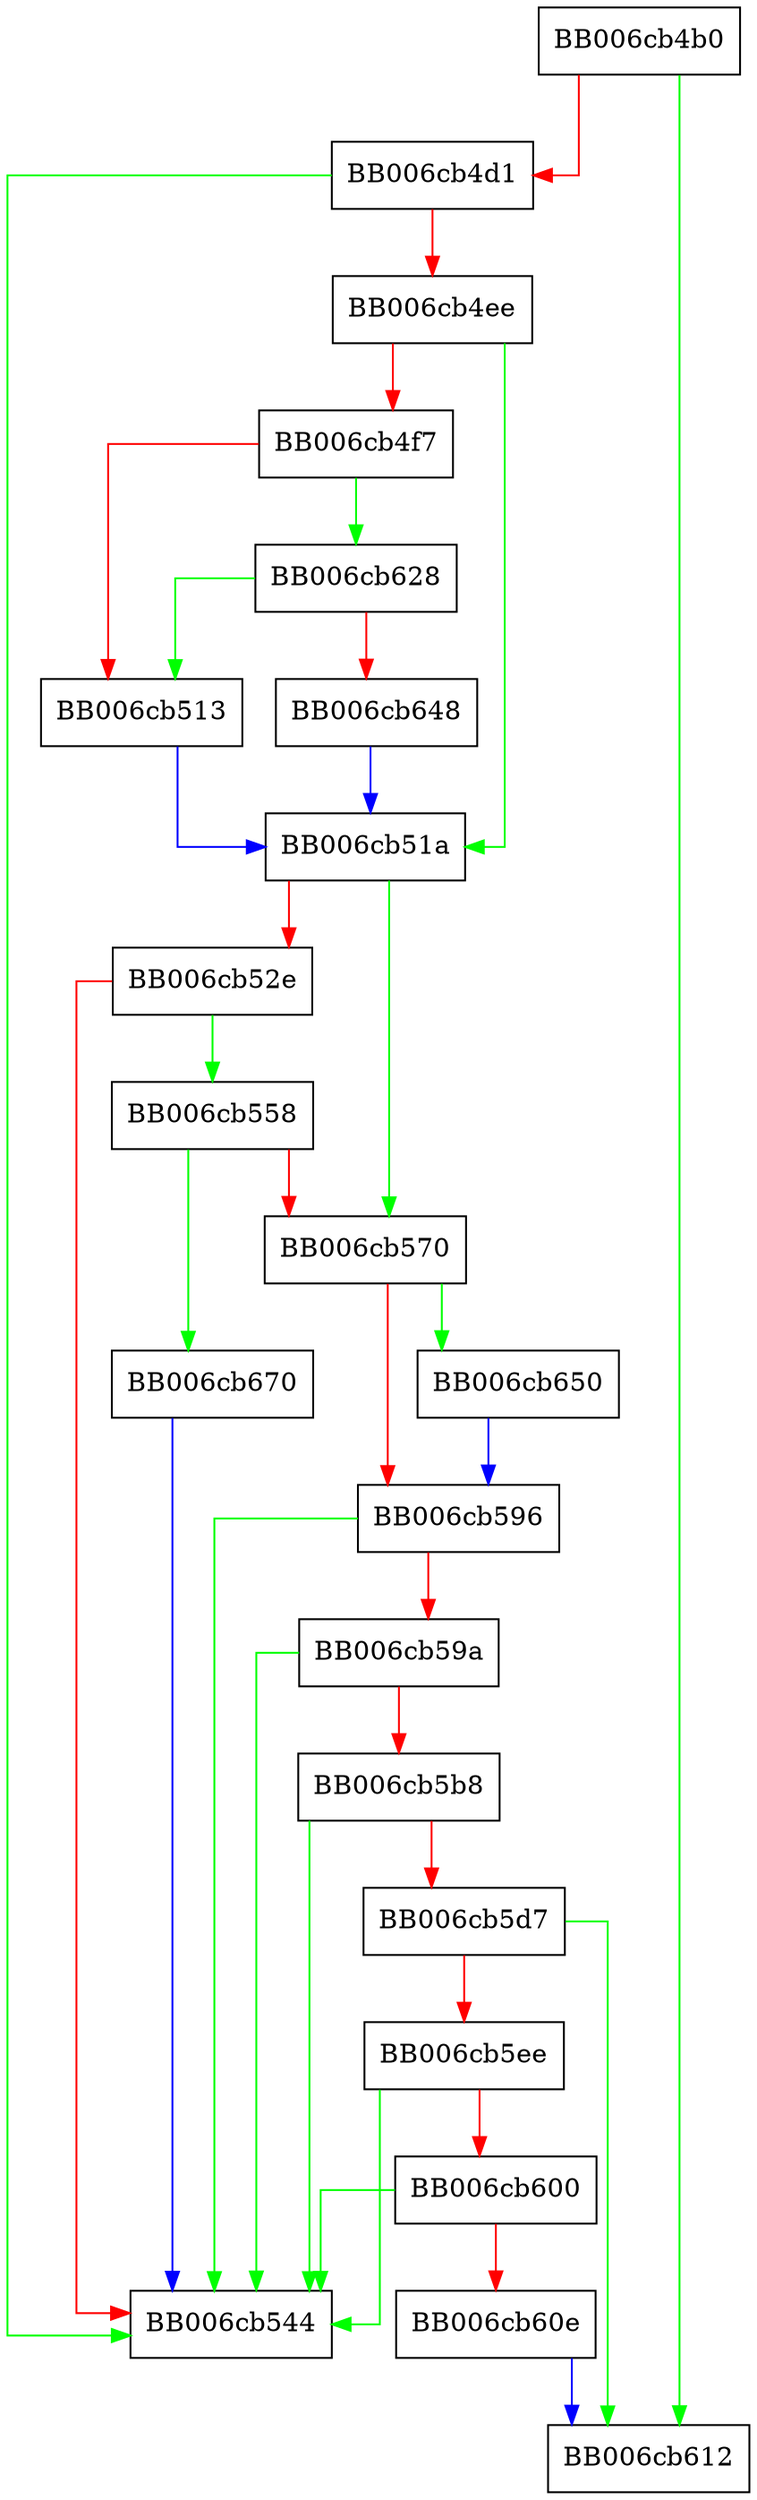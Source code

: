digraph sskdf_common_set_ctx_params {
  node [shape="box"];
  graph [splines=ortho];
  BB006cb4b0 -> BB006cb612 [color="green"];
  BB006cb4b0 -> BB006cb4d1 [color="red"];
  BB006cb4d1 -> BB006cb544 [color="green"];
  BB006cb4d1 -> BB006cb4ee [color="red"];
  BB006cb4ee -> BB006cb51a [color="green"];
  BB006cb4ee -> BB006cb4f7 [color="red"];
  BB006cb4f7 -> BB006cb628 [color="green"];
  BB006cb4f7 -> BB006cb513 [color="red"];
  BB006cb513 -> BB006cb51a [color="blue"];
  BB006cb51a -> BB006cb570 [color="green"];
  BB006cb51a -> BB006cb52e [color="red"];
  BB006cb52e -> BB006cb558 [color="green"];
  BB006cb52e -> BB006cb544 [color="red"];
  BB006cb558 -> BB006cb670 [color="green"];
  BB006cb558 -> BB006cb570 [color="red"];
  BB006cb570 -> BB006cb650 [color="green"];
  BB006cb570 -> BB006cb596 [color="red"];
  BB006cb596 -> BB006cb544 [color="green"];
  BB006cb596 -> BB006cb59a [color="red"];
  BB006cb59a -> BB006cb544 [color="green"];
  BB006cb59a -> BB006cb5b8 [color="red"];
  BB006cb5b8 -> BB006cb544 [color="green"];
  BB006cb5b8 -> BB006cb5d7 [color="red"];
  BB006cb5d7 -> BB006cb612 [color="green"];
  BB006cb5d7 -> BB006cb5ee [color="red"];
  BB006cb5ee -> BB006cb544 [color="green"];
  BB006cb5ee -> BB006cb600 [color="red"];
  BB006cb600 -> BB006cb544 [color="green"];
  BB006cb600 -> BB006cb60e [color="red"];
  BB006cb60e -> BB006cb612 [color="blue"];
  BB006cb628 -> BB006cb513 [color="green"];
  BB006cb628 -> BB006cb648 [color="red"];
  BB006cb648 -> BB006cb51a [color="blue"];
  BB006cb650 -> BB006cb596 [color="blue"];
  BB006cb670 -> BB006cb544 [color="blue"];
}